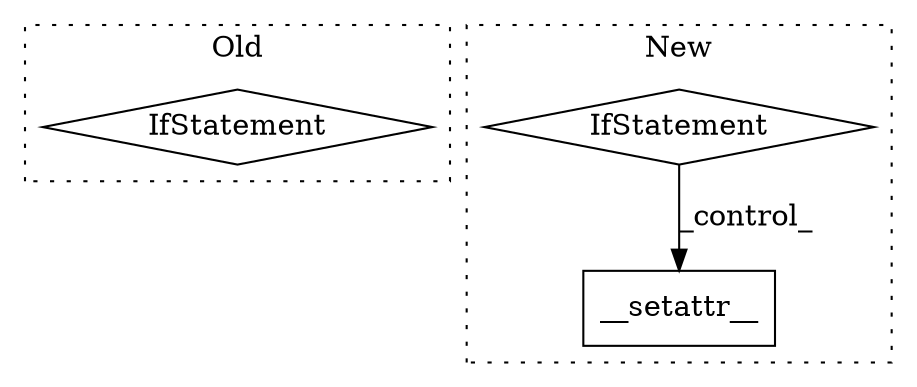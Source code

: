 digraph G {
subgraph cluster0 {
1 [label="IfStatement" a="25" s="6380,6428" l="4,2" shape="diamond"];
label = "Old";
style="dotted";
}
subgraph cluster1 {
2 [label="__setattr__" a="32" s="5470,5500" l="12,1" shape="box"];
3 [label="IfStatement" a="25" s="5244,5272" l="4,2" shape="diamond"];
label = "New";
style="dotted";
}
3 -> 2 [label="_control_"];
}